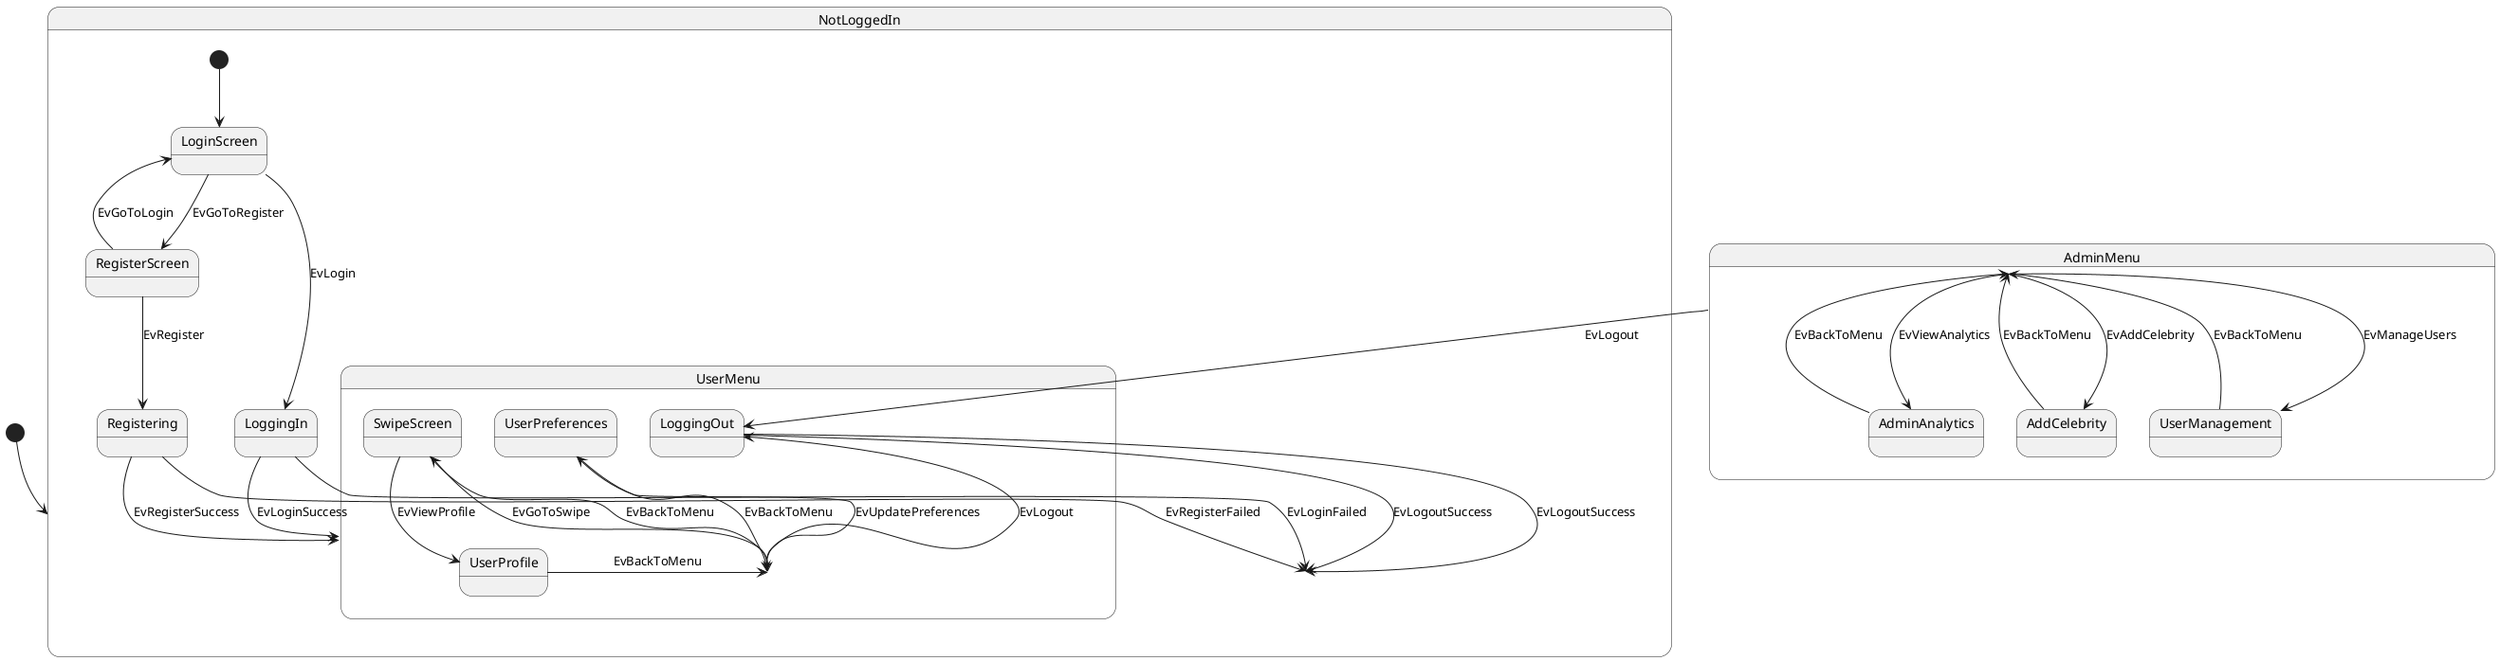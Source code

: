 @startuml

'scale 350 width

[*] --> NotLoggedIn

state NotLoggedIn {
  [*] --> LoginScreen
  LoginScreen --> RegisterScreen : EvGoToRegister
  RegisterScreen --> LoginScreen : EvGoToLogin
  LoginScreen --> LoggingIn : EvLogin
  LoggingIn --> NotLoggedIn : EvLoginFailed
  LoggingIn --> UserMenu : EvLoginSuccess
  RegisterScreen --> Registering : EvRegister
  Registering --> NotLoggedIn : EvRegisterFailed
  Registering --> UserMenu : EvRegisterSuccess
}

state UserMenu {
  UserMenu --> SwipeScreen : EvGoToSwipe
  SwipeScreen --> UserMenu : EvBackToMenu
  SwipeScreen --> UserProfile : EvViewProfile
  UserProfile --> UserMenu : EvBackToMenu
  UserMenu --> UserPreferences : EvUpdatePreferences
  UserPreferences --> UserMenu : EvBackToMenu
  UserMenu --> LoggingOut : EvLogout
  LoggingOut --> NotLoggedIn : EvLogoutSuccess
}

state AdminMenu {
  AdminMenu --> AdminAnalytics : EvViewAnalytics
  AdminAnalytics --> AdminMenu : EvBackToMenu
  AdminMenu --> AddCelebrity : EvAddCelebrity
  AddCelebrity --> AdminMenu : EvBackToMenu
  AdminMenu --> UserManagement : EvManageUsers
  UserManagement --> AdminMenu : EvBackToMenu
  AdminMenu --> LoggingOut : EvLogout
  LoggingOut --> NotLoggedIn : EvLogoutSuccess
}

@enduml
